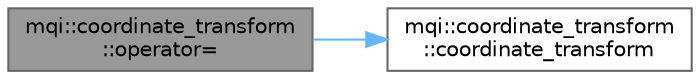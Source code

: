 digraph "mqi::coordinate_transform::operator="
{
 // LATEX_PDF_SIZE
  bgcolor="transparent";
  edge [fontname=Helvetica,fontsize=10,labelfontname=Helvetica,labelfontsize=10];
  node [fontname=Helvetica,fontsize=10,shape=box,height=0.2,width=0.4];
  rankdir="LR";
  Node1 [id="Node000001",label="mqi::coordinate_transform\l::operator=",height=0.2,width=0.4,color="gray40", fillcolor="grey60", style="filled", fontcolor="black",tooltip="Assignment operator. Copies the content of one transformation object into another."];
  Node1 -> Node2 [id="edge1_Node000001_Node000002",color="steelblue1",style="solid",tooltip=" "];
  Node2 [id="Node000002",label="mqi::coordinate_transform\l::coordinate_transform",height=0.2,width=0.4,color="grey40", fillcolor="white", style="filled",URL="$classmqi_1_1coordinate__transform.html#a4dd187f8edad9214880cd2d27c9a3e96",tooltip="Constructs a transformation from given angles and a position vector."];
}
